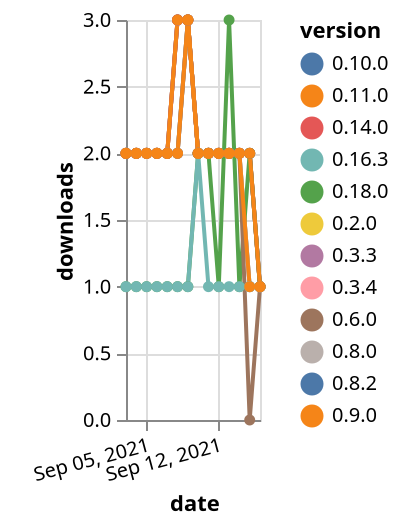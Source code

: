 {"$schema": "https://vega.github.io/schema/vega-lite/v5.json", "description": "A simple bar chart with embedded data.", "data": {"values": [{"date": "2021-09-03", "total": 2576, "delta": 2, "version": "0.3.4"}, {"date": "2021-09-04", "total": 2578, "delta": 2, "version": "0.3.4"}, {"date": "2021-09-05", "total": 2580, "delta": 2, "version": "0.3.4"}, {"date": "2021-09-06", "total": 2582, "delta": 2, "version": "0.3.4"}, {"date": "2021-09-07", "total": 2584, "delta": 2, "version": "0.3.4"}, {"date": "2021-09-08", "total": 2587, "delta": 3, "version": "0.3.4"}, {"date": "2021-09-09", "total": 2590, "delta": 3, "version": "0.3.4"}, {"date": "2021-09-10", "total": 2592, "delta": 2, "version": "0.3.4"}, {"date": "2021-09-11", "total": 2594, "delta": 2, "version": "0.3.4"}, {"date": "2021-09-12", "total": 2596, "delta": 2, "version": "0.3.4"}, {"date": "2021-09-13", "total": 2598, "delta": 2, "version": "0.3.4"}, {"date": "2021-09-14", "total": 2600, "delta": 2, "version": "0.3.4"}, {"date": "2021-09-15", "total": 2602, "delta": 2, "version": "0.3.4"}, {"date": "2021-09-16", "total": 2603, "delta": 1, "version": "0.3.4"}, {"date": "2021-09-03", "total": 2587, "delta": 2, "version": "0.2.0"}, {"date": "2021-09-04", "total": 2589, "delta": 2, "version": "0.2.0"}, {"date": "2021-09-05", "total": 2591, "delta": 2, "version": "0.2.0"}, {"date": "2021-09-06", "total": 2593, "delta": 2, "version": "0.2.0"}, {"date": "2021-09-07", "total": 2595, "delta": 2, "version": "0.2.0"}, {"date": "2021-09-08", "total": 2598, "delta": 3, "version": "0.2.0"}, {"date": "2021-09-09", "total": 2601, "delta": 3, "version": "0.2.0"}, {"date": "2021-09-10", "total": 2603, "delta": 2, "version": "0.2.0"}, {"date": "2021-09-11", "total": 2605, "delta": 2, "version": "0.2.0"}, {"date": "2021-09-12", "total": 2607, "delta": 2, "version": "0.2.0"}, {"date": "2021-09-13", "total": 2609, "delta": 2, "version": "0.2.0"}, {"date": "2021-09-14", "total": 2611, "delta": 2, "version": "0.2.0"}, {"date": "2021-09-15", "total": 2613, "delta": 2, "version": "0.2.0"}, {"date": "2021-09-16", "total": 2614, "delta": 1, "version": "0.2.0"}, {"date": "2021-09-03", "total": 2571, "delta": 2, "version": "0.3.3"}, {"date": "2021-09-04", "total": 2573, "delta": 2, "version": "0.3.3"}, {"date": "2021-09-05", "total": 2575, "delta": 2, "version": "0.3.3"}, {"date": "2021-09-06", "total": 2577, "delta": 2, "version": "0.3.3"}, {"date": "2021-09-07", "total": 2579, "delta": 2, "version": "0.3.3"}, {"date": "2021-09-08", "total": 2582, "delta": 3, "version": "0.3.3"}, {"date": "2021-09-09", "total": 2585, "delta": 3, "version": "0.3.3"}, {"date": "2021-09-10", "total": 2587, "delta": 2, "version": "0.3.3"}, {"date": "2021-09-11", "total": 2589, "delta": 2, "version": "0.3.3"}, {"date": "2021-09-12", "total": 2591, "delta": 2, "version": "0.3.3"}, {"date": "2021-09-13", "total": 2593, "delta": 2, "version": "0.3.3"}, {"date": "2021-09-14", "total": 2595, "delta": 2, "version": "0.3.3"}, {"date": "2021-09-15", "total": 2597, "delta": 2, "version": "0.3.3"}, {"date": "2021-09-16", "total": 2598, "delta": 1, "version": "0.3.3"}, {"date": "2021-09-03", "total": 2543, "delta": 2, "version": "0.8.2"}, {"date": "2021-09-04", "total": 2545, "delta": 2, "version": "0.8.2"}, {"date": "2021-09-05", "total": 2547, "delta": 2, "version": "0.8.2"}, {"date": "2021-09-06", "total": 2549, "delta": 2, "version": "0.8.2"}, {"date": "2021-09-07", "total": 2551, "delta": 2, "version": "0.8.2"}, {"date": "2021-09-08", "total": 2553, "delta": 2, "version": "0.8.2"}, {"date": "2021-09-09", "total": 2556, "delta": 3, "version": "0.8.2"}, {"date": "2021-09-10", "total": 2558, "delta": 2, "version": "0.8.2"}, {"date": "2021-09-11", "total": 2560, "delta": 2, "version": "0.8.2"}, {"date": "2021-09-12", "total": 2562, "delta": 2, "version": "0.8.2"}, {"date": "2021-09-13", "total": 2564, "delta": 2, "version": "0.8.2"}, {"date": "2021-09-14", "total": 2566, "delta": 2, "version": "0.8.2"}, {"date": "2021-09-15", "total": 2567, "delta": 1, "version": "0.8.2"}, {"date": "2021-09-16", "total": 2568, "delta": 1, "version": "0.8.2"}, {"date": "2021-09-03", "total": 2659, "delta": 2, "version": "0.10.0"}, {"date": "2021-09-04", "total": 2661, "delta": 2, "version": "0.10.0"}, {"date": "2021-09-05", "total": 2663, "delta": 2, "version": "0.10.0"}, {"date": "2021-09-06", "total": 2665, "delta": 2, "version": "0.10.0"}, {"date": "2021-09-07", "total": 2667, "delta": 2, "version": "0.10.0"}, {"date": "2021-09-08", "total": 2670, "delta": 3, "version": "0.10.0"}, {"date": "2021-09-09", "total": 2673, "delta": 3, "version": "0.10.0"}, {"date": "2021-09-10", "total": 2675, "delta": 2, "version": "0.10.0"}, {"date": "2021-09-11", "total": 2677, "delta": 2, "version": "0.10.0"}, {"date": "2021-09-12", "total": 2679, "delta": 2, "version": "0.10.0"}, {"date": "2021-09-13", "total": 2681, "delta": 2, "version": "0.10.0"}, {"date": "2021-09-14", "total": 2683, "delta": 2, "version": "0.10.0"}, {"date": "2021-09-15", "total": 2685, "delta": 2, "version": "0.10.0"}, {"date": "2021-09-16", "total": 2686, "delta": 1, "version": "0.10.0"}, {"date": "2021-09-03", "total": 2528, "delta": 2, "version": "0.8.0"}, {"date": "2021-09-04", "total": 2530, "delta": 2, "version": "0.8.0"}, {"date": "2021-09-05", "total": 2532, "delta": 2, "version": "0.8.0"}, {"date": "2021-09-06", "total": 2534, "delta": 2, "version": "0.8.0"}, {"date": "2021-09-07", "total": 2536, "delta": 2, "version": "0.8.0"}, {"date": "2021-09-08", "total": 2538, "delta": 2, "version": "0.8.0"}, {"date": "2021-09-09", "total": 2541, "delta": 3, "version": "0.8.0"}, {"date": "2021-09-10", "total": 2543, "delta": 2, "version": "0.8.0"}, {"date": "2021-09-11", "total": 2545, "delta": 2, "version": "0.8.0"}, {"date": "2021-09-12", "total": 2547, "delta": 2, "version": "0.8.0"}, {"date": "2021-09-13", "total": 2549, "delta": 2, "version": "0.8.0"}, {"date": "2021-09-14", "total": 2551, "delta": 2, "version": "0.8.0"}, {"date": "2021-09-15", "total": 2552, "delta": 1, "version": "0.8.0"}, {"date": "2021-09-16", "total": 2553, "delta": 1, "version": "0.8.0"}, {"date": "2021-09-03", "total": 3043, "delta": 2, "version": "0.14.0"}, {"date": "2021-09-04", "total": 3045, "delta": 2, "version": "0.14.0"}, {"date": "2021-09-05", "total": 3047, "delta": 2, "version": "0.14.0"}, {"date": "2021-09-06", "total": 3049, "delta": 2, "version": "0.14.0"}, {"date": "2021-09-07", "total": 3051, "delta": 2, "version": "0.14.0"}, {"date": "2021-09-08", "total": 3054, "delta": 3, "version": "0.14.0"}, {"date": "2021-09-09", "total": 3057, "delta": 3, "version": "0.14.0"}, {"date": "2021-09-10", "total": 3059, "delta": 2, "version": "0.14.0"}, {"date": "2021-09-11", "total": 3061, "delta": 2, "version": "0.14.0"}, {"date": "2021-09-12", "total": 3063, "delta": 2, "version": "0.14.0"}, {"date": "2021-09-13", "total": 3065, "delta": 2, "version": "0.14.0"}, {"date": "2021-09-14", "total": 3067, "delta": 2, "version": "0.14.0"}, {"date": "2021-09-15", "total": 3069, "delta": 2, "version": "0.14.0"}, {"date": "2021-09-16", "total": 3070, "delta": 1, "version": "0.14.0"}, {"date": "2021-09-03", "total": 157, "delta": 1, "version": "0.18.0"}, {"date": "2021-09-04", "total": 158, "delta": 1, "version": "0.18.0"}, {"date": "2021-09-05", "total": 159, "delta": 1, "version": "0.18.0"}, {"date": "2021-09-06", "total": 160, "delta": 1, "version": "0.18.0"}, {"date": "2021-09-07", "total": 161, "delta": 1, "version": "0.18.0"}, {"date": "2021-09-08", "total": 162, "delta": 1, "version": "0.18.0"}, {"date": "2021-09-09", "total": 163, "delta": 1, "version": "0.18.0"}, {"date": "2021-09-10", "total": 165, "delta": 2, "version": "0.18.0"}, {"date": "2021-09-11", "total": 167, "delta": 2, "version": "0.18.0"}, {"date": "2021-09-12", "total": 168, "delta": 1, "version": "0.18.0"}, {"date": "2021-09-13", "total": 171, "delta": 3, "version": "0.18.0"}, {"date": "2021-09-14", "total": 172, "delta": 1, "version": "0.18.0"}, {"date": "2021-09-15", "total": 174, "delta": 2, "version": "0.18.0"}, {"date": "2021-09-16", "total": 175, "delta": 1, "version": "0.18.0"}, {"date": "2021-09-03", "total": 2527, "delta": 2, "version": "0.6.0"}, {"date": "2021-09-04", "total": 2529, "delta": 2, "version": "0.6.0"}, {"date": "2021-09-05", "total": 2531, "delta": 2, "version": "0.6.0"}, {"date": "2021-09-06", "total": 2533, "delta": 2, "version": "0.6.0"}, {"date": "2021-09-07", "total": 2535, "delta": 2, "version": "0.6.0"}, {"date": "2021-09-08", "total": 2537, "delta": 2, "version": "0.6.0"}, {"date": "2021-09-09", "total": 2540, "delta": 3, "version": "0.6.0"}, {"date": "2021-09-10", "total": 2542, "delta": 2, "version": "0.6.0"}, {"date": "2021-09-11", "total": 2544, "delta": 2, "version": "0.6.0"}, {"date": "2021-09-12", "total": 2546, "delta": 2, "version": "0.6.0"}, {"date": "2021-09-13", "total": 2548, "delta": 2, "version": "0.6.0"}, {"date": "2021-09-14", "total": 2550, "delta": 2, "version": "0.6.0"}, {"date": "2021-09-15", "total": 2550, "delta": 0, "version": "0.6.0"}, {"date": "2021-09-16", "total": 2551, "delta": 1, "version": "0.6.0"}, {"date": "2021-09-03", "total": 228, "delta": 1, "version": "0.16.3"}, {"date": "2021-09-04", "total": 229, "delta": 1, "version": "0.16.3"}, {"date": "2021-09-05", "total": 230, "delta": 1, "version": "0.16.3"}, {"date": "2021-09-06", "total": 231, "delta": 1, "version": "0.16.3"}, {"date": "2021-09-07", "total": 232, "delta": 1, "version": "0.16.3"}, {"date": "2021-09-08", "total": 233, "delta": 1, "version": "0.16.3"}, {"date": "2021-09-09", "total": 234, "delta": 1, "version": "0.16.3"}, {"date": "2021-09-10", "total": 236, "delta": 2, "version": "0.16.3"}, {"date": "2021-09-11", "total": 237, "delta": 1, "version": "0.16.3"}, {"date": "2021-09-12", "total": 238, "delta": 1, "version": "0.16.3"}, {"date": "2021-09-13", "total": 239, "delta": 1, "version": "0.16.3"}, {"date": "2021-09-14", "total": 240, "delta": 1, "version": "0.16.3"}, {"date": "2021-09-15", "total": 241, "delta": 1, "version": "0.16.3"}, {"date": "2021-09-16", "total": 242, "delta": 1, "version": "0.16.3"}, {"date": "2021-09-03", "total": 2612, "delta": 2, "version": "0.11.0"}, {"date": "2021-09-04", "total": 2614, "delta": 2, "version": "0.11.0"}, {"date": "2021-09-05", "total": 2616, "delta": 2, "version": "0.11.0"}, {"date": "2021-09-06", "total": 2618, "delta": 2, "version": "0.11.0"}, {"date": "2021-09-07", "total": 2620, "delta": 2, "version": "0.11.0"}, {"date": "2021-09-08", "total": 2623, "delta": 3, "version": "0.11.0"}, {"date": "2021-09-09", "total": 2626, "delta": 3, "version": "0.11.0"}, {"date": "2021-09-10", "total": 2628, "delta": 2, "version": "0.11.0"}, {"date": "2021-09-11", "total": 2630, "delta": 2, "version": "0.11.0"}, {"date": "2021-09-12", "total": 2632, "delta": 2, "version": "0.11.0"}, {"date": "2021-09-13", "total": 2634, "delta": 2, "version": "0.11.0"}, {"date": "2021-09-14", "total": 2636, "delta": 2, "version": "0.11.0"}, {"date": "2021-09-15", "total": 2638, "delta": 2, "version": "0.11.0"}, {"date": "2021-09-16", "total": 2639, "delta": 1, "version": "0.11.0"}, {"date": "2021-09-03", "total": 2540, "delta": 2, "version": "0.9.0"}, {"date": "2021-09-04", "total": 2542, "delta": 2, "version": "0.9.0"}, {"date": "2021-09-05", "total": 2544, "delta": 2, "version": "0.9.0"}, {"date": "2021-09-06", "total": 2546, "delta": 2, "version": "0.9.0"}, {"date": "2021-09-07", "total": 2548, "delta": 2, "version": "0.9.0"}, {"date": "2021-09-08", "total": 2550, "delta": 2, "version": "0.9.0"}, {"date": "2021-09-09", "total": 2553, "delta": 3, "version": "0.9.0"}, {"date": "2021-09-10", "total": 2555, "delta": 2, "version": "0.9.0"}, {"date": "2021-09-11", "total": 2557, "delta": 2, "version": "0.9.0"}, {"date": "2021-09-12", "total": 2559, "delta": 2, "version": "0.9.0"}, {"date": "2021-09-13", "total": 2561, "delta": 2, "version": "0.9.0"}, {"date": "2021-09-14", "total": 2563, "delta": 2, "version": "0.9.0"}, {"date": "2021-09-15", "total": 2564, "delta": 1, "version": "0.9.0"}, {"date": "2021-09-16", "total": 2565, "delta": 1, "version": "0.9.0"}]}, "width": "container", "mark": {"type": "line", "point": {"filled": true}}, "encoding": {"x": {"field": "date", "type": "temporal", "timeUnit": "yearmonthdate", "title": "date", "axis": {"labelAngle": -15}}, "y": {"field": "delta", "type": "quantitative", "title": "downloads"}, "color": {"field": "version", "type": "nominal"}, "tooltip": {"field": "delta"}}}